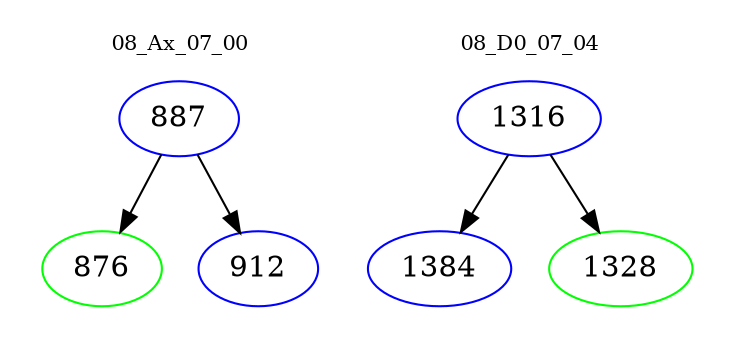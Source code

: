 digraph{
subgraph cluster_0 {
color = white
label = "08_Ax_07_00";
fontsize=10;
T0_887 [label="887", color="blue"]
T0_887 -> T0_876 [color="black"]
T0_876 [label="876", color="green"]
T0_887 -> T0_912 [color="black"]
T0_912 [label="912", color="blue"]
}
subgraph cluster_1 {
color = white
label = "08_D0_07_04";
fontsize=10;
T1_1316 [label="1316", color="blue"]
T1_1316 -> T1_1384 [color="black"]
T1_1384 [label="1384", color="blue"]
T1_1316 -> T1_1328 [color="black"]
T1_1328 [label="1328", color="green"]
}
}
